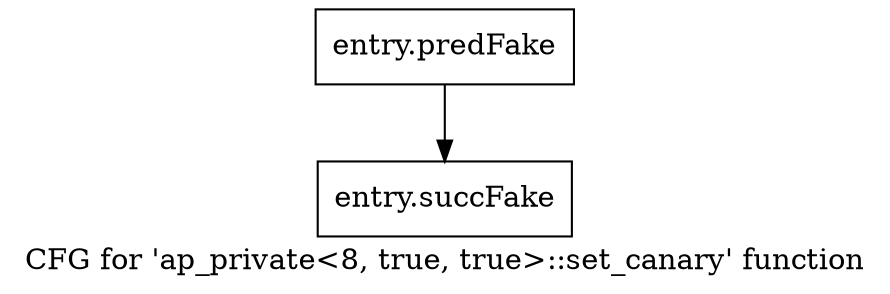 digraph "CFG for 'ap_private\<8, true, true\>::set_canary' function" {
	label="CFG for 'ap_private\<8, true, true\>::set_canary' function";

	Node0x3c70bf0 [shape=record,filename="",linenumber="",label="{entry.predFake}"];
	Node0x3c70bf0 -> Node0x3ea4390[ callList="" memoryops="" filename="/tools/Xilinx/Vitis_HLS/2022.1/include/etc/ap_private.h" execusionnum="29122"];
	Node0x3ea4390 [shape=record,filename="/tools/Xilinx/Vitis_HLS/2022.1/include/etc/ap_private.h",linenumber="1431",label="{entry.succFake}"];
}
